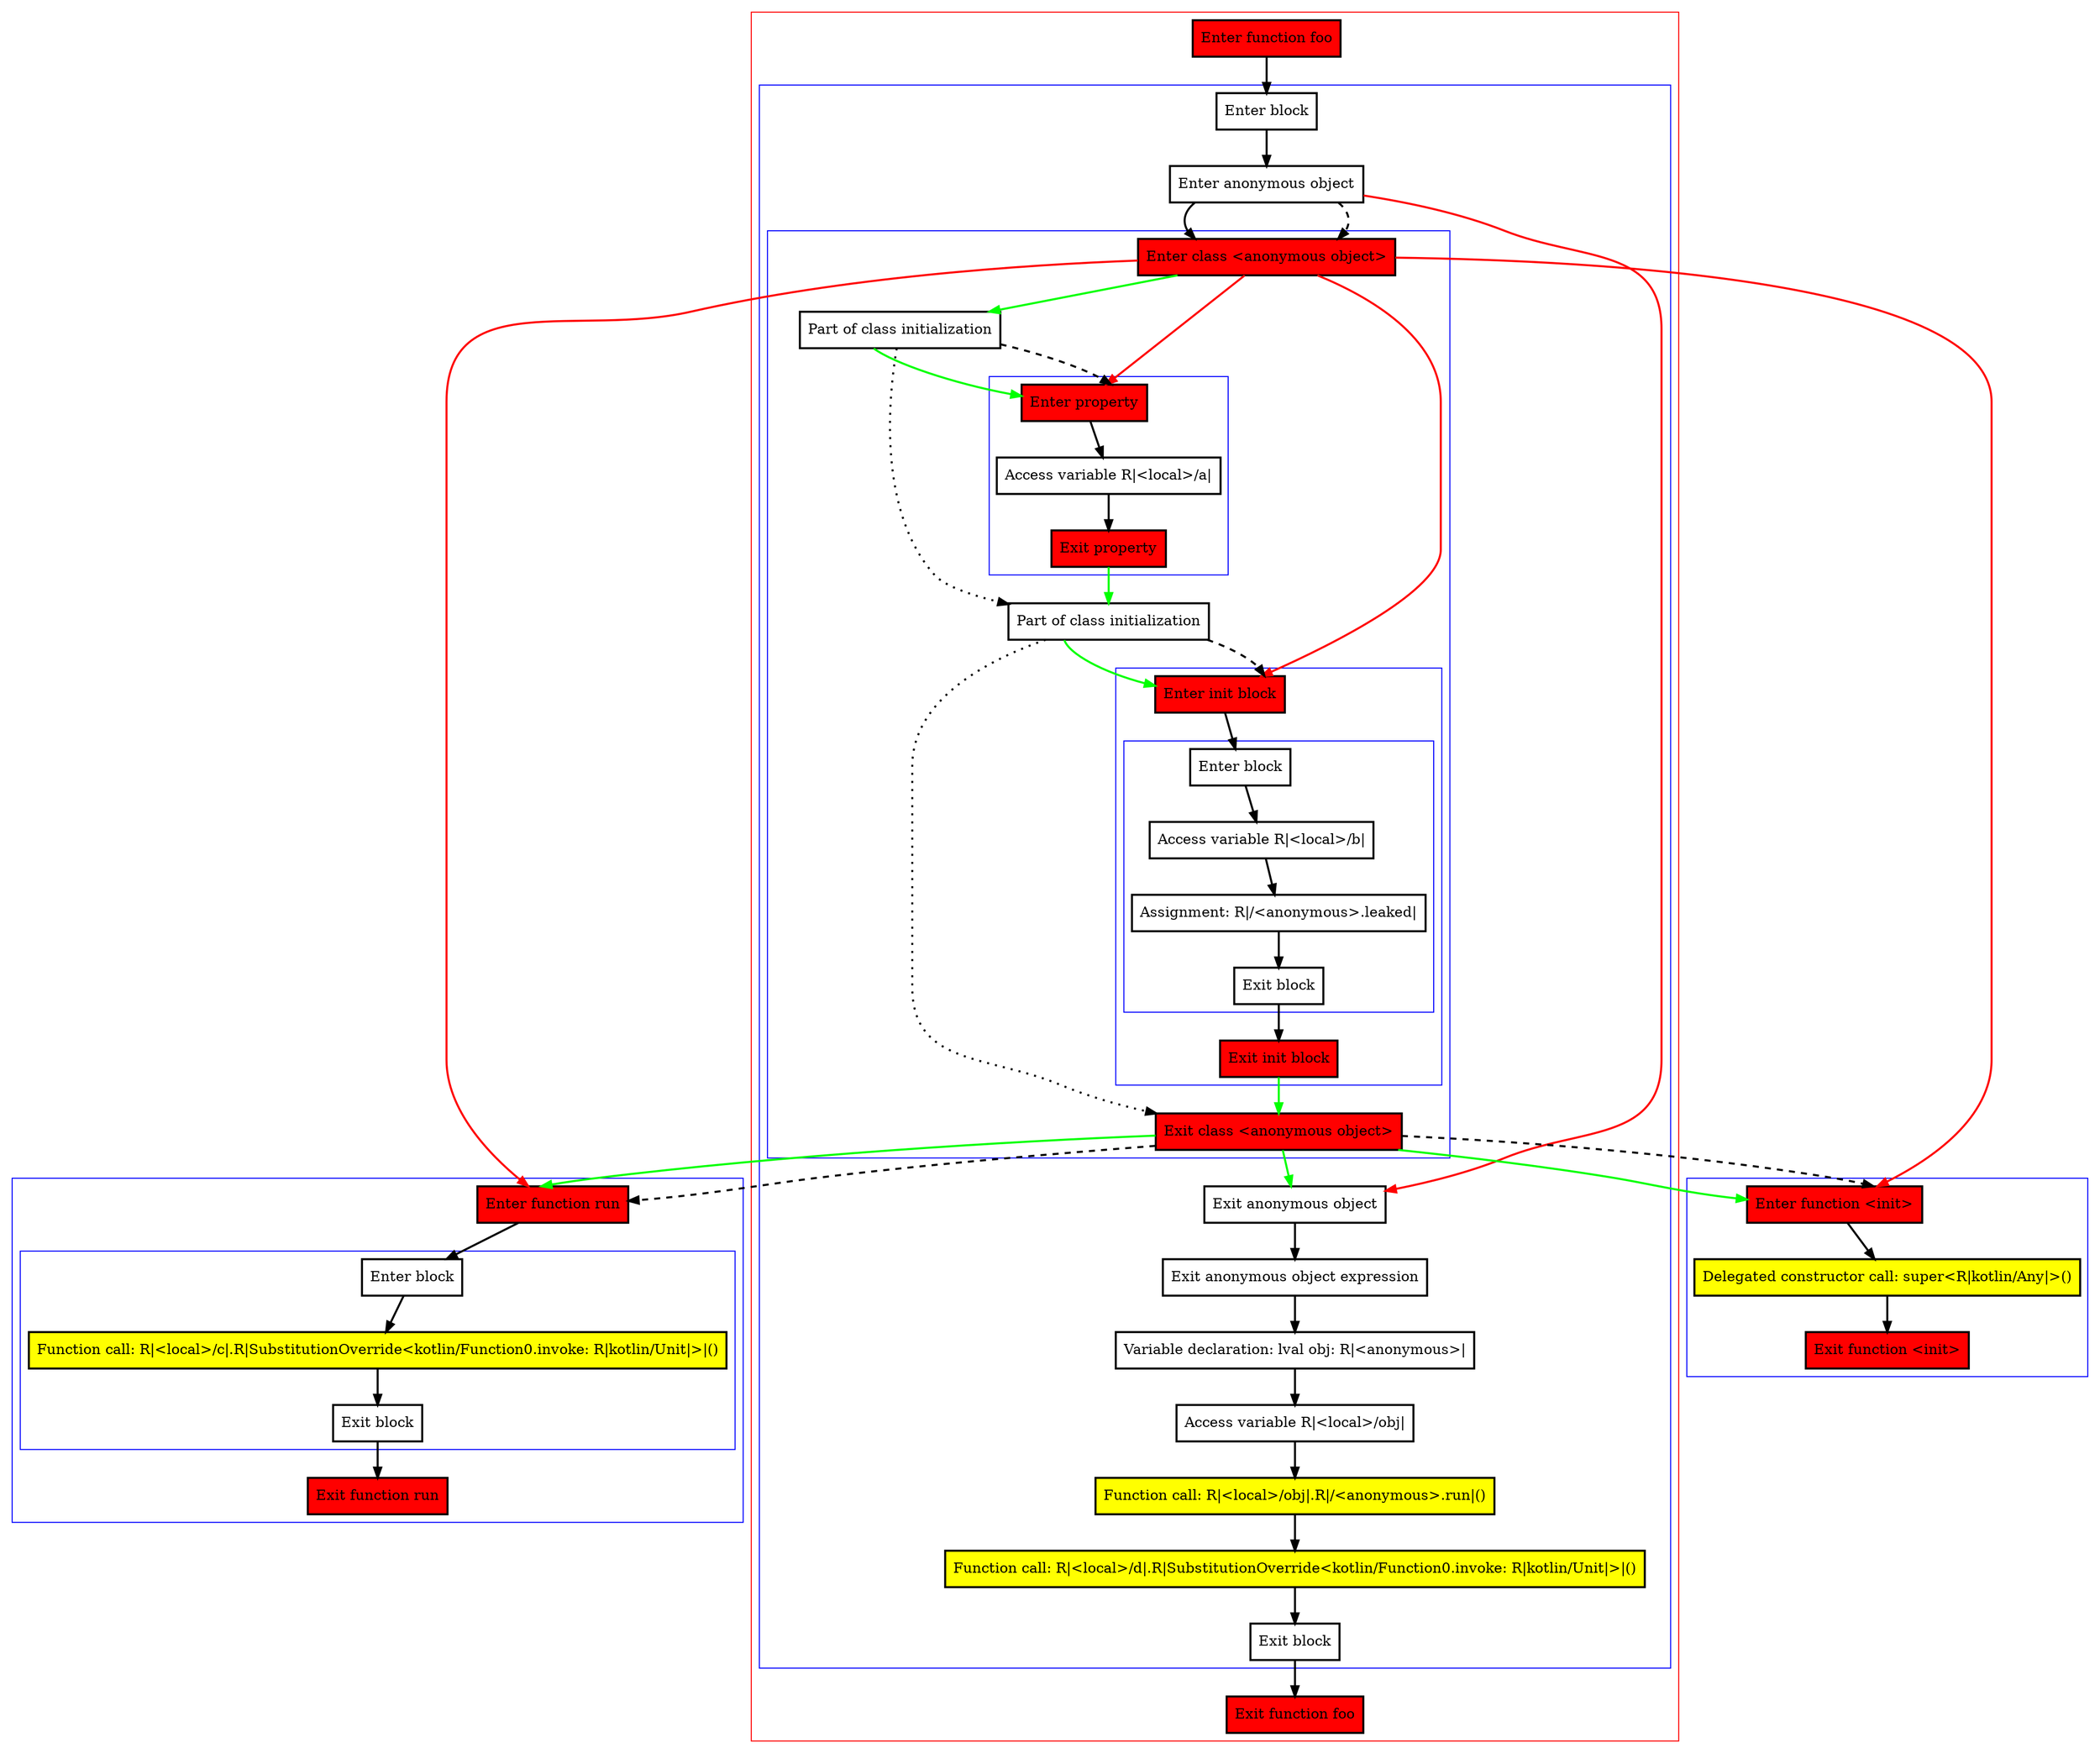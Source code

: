 digraph inAnonymousObject_kt {
    graph [nodesep=3]
    node [shape=box penwidth=2]
    edge [penwidth=2]

    subgraph cluster_0 {
        color=red
        0 [label="Enter function foo" style="filled" fillcolor=red];
        subgraph cluster_1 {
            color=blue
            1 [label="Enter block"];
            2 [label="Enter anonymous object"];
            subgraph cluster_2 {
                color=blue
                3 [label="Enter class <anonymous object>" style="filled" fillcolor=red];
                4 [label="Part of class initialization"];
                subgraph cluster_3 {
                    color=blue
                    5 [label="Enter property" style="filled" fillcolor=red];
                    6 [label="Access variable R|<local>/a|"];
                    7 [label="Exit property" style="filled" fillcolor=red];
                }
                8 [label="Part of class initialization"];
                subgraph cluster_4 {
                    color=blue
                    9 [label="Enter init block" style="filled" fillcolor=red];
                    subgraph cluster_5 {
                        color=blue
                        10 [label="Enter block"];
                        11 [label="Access variable R|<local>/b|"];
                        12 [label="Assignment: R|/<anonymous>.leaked|"];
                        13 [label="Exit block"];
                    }
                    14 [label="Exit init block" style="filled" fillcolor=red];
                }
                15 [label="Exit class <anonymous object>" style="filled" fillcolor=red];
            }
            16 [label="Exit anonymous object"];
            17 [label="Exit anonymous object expression"];
            18 [label="Variable declaration: lval obj: R|<anonymous>|"];
            19 [label="Access variable R|<local>/obj|"];
            20 [label="Function call: R|<local>/obj|.R|/<anonymous>.run|()" style="filled" fillcolor=yellow];
            21 [label="Function call: R|<local>/d|.R|SubstitutionOverride<kotlin/Function0.invoke: R|kotlin/Unit|>|()" style="filled" fillcolor=yellow];
            22 [label="Exit block"];
        }
        23 [label="Exit function foo" style="filled" fillcolor=red];
    }
    subgraph cluster_6 {
        color=blue
        24 [label="Enter function run" style="filled" fillcolor=red];
        subgraph cluster_7 {
            color=blue
            25 [label="Enter block"];
            26 [label="Function call: R|<local>/c|.R|SubstitutionOverride<kotlin/Function0.invoke: R|kotlin/Unit|>|()" style="filled" fillcolor=yellow];
            27 [label="Exit block"];
        }
        28 [label="Exit function run" style="filled" fillcolor=red];
    }
    subgraph cluster_8 {
        color=blue
        29 [label="Enter function <init>" style="filled" fillcolor=red];
        30 [label="Delegated constructor call: super<R|kotlin/Any|>()" style="filled" fillcolor=yellow];
        31 [label="Exit function <init>" style="filled" fillcolor=red];
    }
    0 -> {1};
    1 -> {2};
    2 -> {3};
    2 -> {16} [color=red];
    2 -> {3} [style=dashed];
    3 -> {4} [color=green];
    3 -> {5 9 24 29} [color=red];
    4 -> {5} [color=green];
    4 -> {8} [style=dotted];
    4 -> {5} [style=dashed];
    5 -> {6};
    6 -> {7};
    7 -> {8} [color=green];
    8 -> {9} [color=green];
    8 -> {15} [style=dotted];
    8 -> {9} [style=dashed];
    9 -> {10};
    10 -> {11};
    11 -> {12};
    12 -> {13};
    13 -> {14};
    14 -> {15} [color=green];
    15 -> {16 24 29} [color=green];
    15 -> {24 29} [style=dashed];
    16 -> {17};
    17 -> {18};
    18 -> {19};
    19 -> {20};
    20 -> {21};
    21 -> {22};
    22 -> {23};
    24 -> {25};
    25 -> {26};
    26 -> {27};
    27 -> {28};
    29 -> {30};
    30 -> {31};

}
